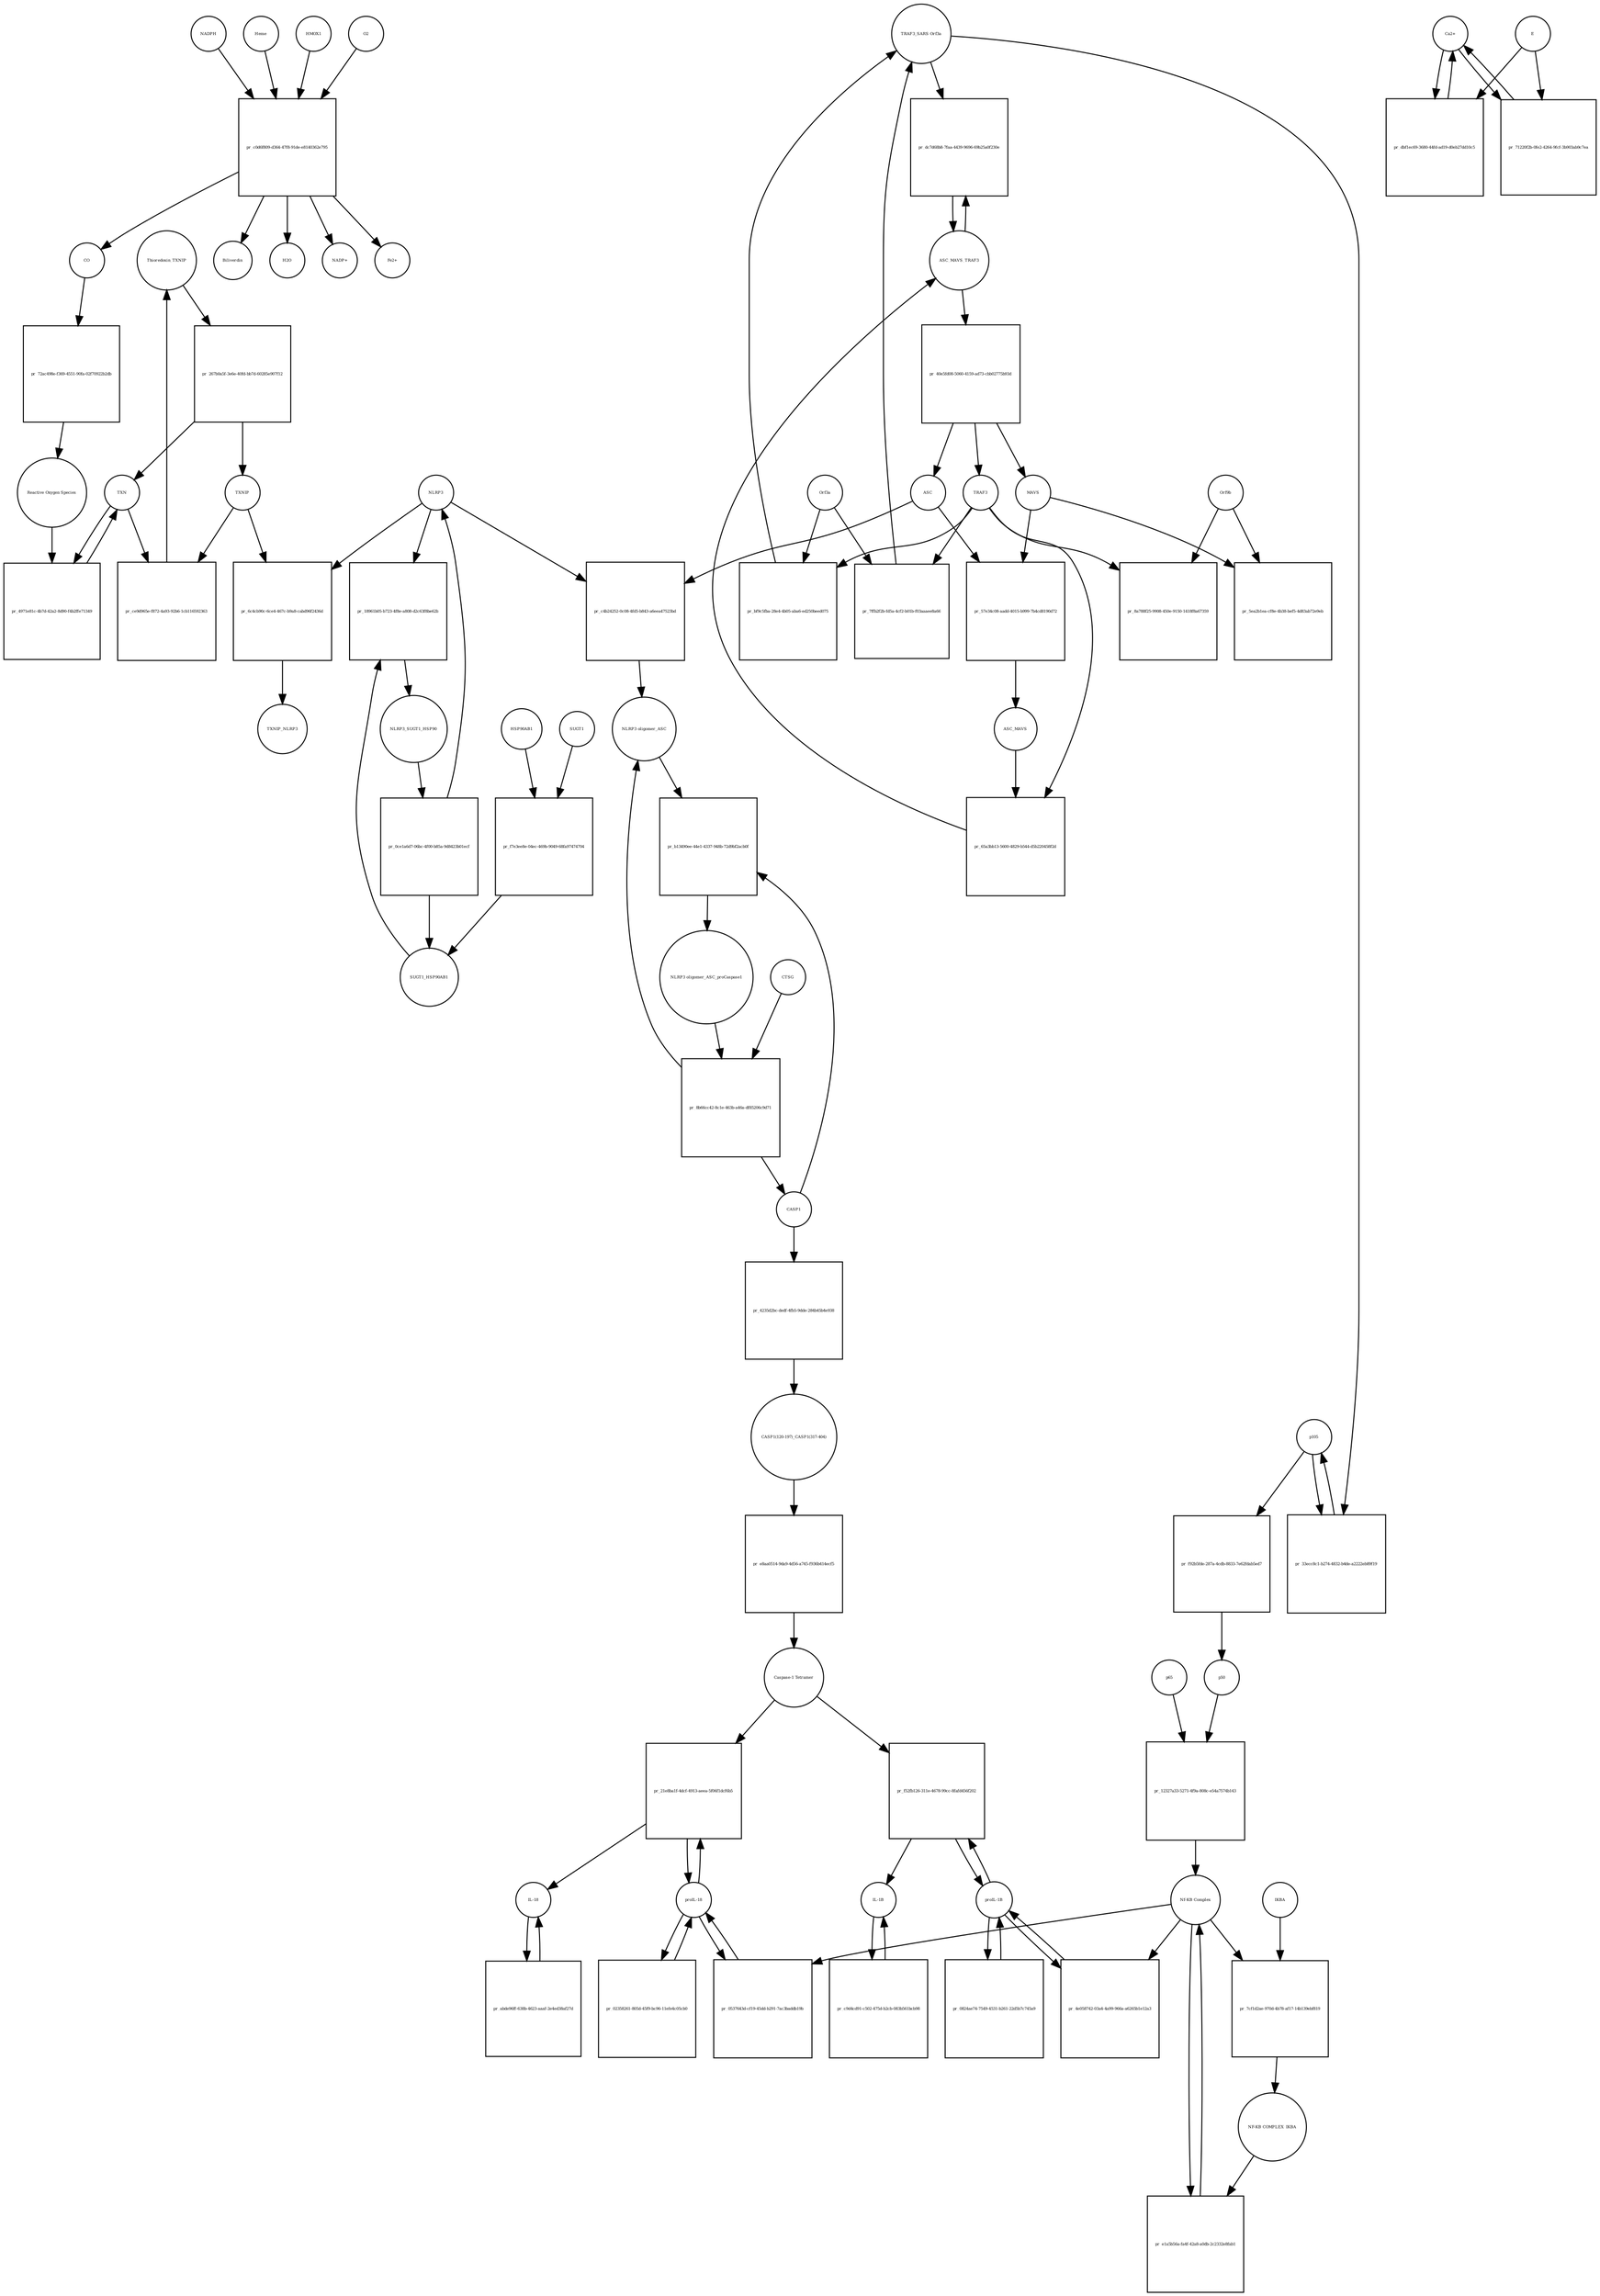 strict digraph  {
Thioredoxin_TXNIP [annotation="urn_miriam_uniprot_P10599|urn_miriam_uniprot_Q9H3M7", bipartite=0, cls=complex, fontsize=4, label=Thioredoxin_TXNIP, shape=circle];
"pr_267b0a5f-3e6e-40fd-bb7d-60285e907f12" [annotation="", bipartite=1, cls=process, fontsize=4, label="pr_267b0a5f-3e6e-40fd-bb7d-60285e907f12", shape=square];
TXNIP [annotation=urn_miriam_uniprot_Q9H3M7, bipartite=0, cls=macromolecule, fontsize=4, label=TXNIP, shape=circle];
TXN [annotation=urn_miriam_uniprot_P10599, bipartite=0, cls=macromolecule, fontsize=4, label=TXN, shape=circle];
"pr_4971e81c-4b7d-42a2-8d90-f4b2ffe71349" [annotation="", bipartite=1, cls=process, fontsize=4, label="pr_4971e81c-4b7d-42a2-8d90-f4b2ffe71349", shape=square];
"Reactive Oxygen Species" [annotation="urn_miriam_obo.chebi_CHEBI%3A26523", bipartite=0, cls="simple chemical", fontsize=4, label="Reactive Oxygen Species", shape=circle];
"pr_ce9d965e-f872-4a93-92b6-1cb116592363" [annotation="", bipartite=1, cls=process, fontsize=4, label="pr_ce9d965e-f872-4a93-92b6-1cb116592363", shape=square];
HSP90AB1 [annotation=urn_miriam_uniprot_P08238, bipartite=0, cls=macromolecule, fontsize=4, label=HSP90AB1, shape=circle];
"pr_f7e3ee8e-04ec-469b-9049-68fa97474704" [annotation="", bipartite=1, cls=process, fontsize=4, label="pr_f7e3ee8e-04ec-469b-9049-68fa97474704", shape=square];
SUGT1 [annotation=urn_miriam_uniprot_Q9Y2Z0, bipartite=0, cls=macromolecule, fontsize=4, label=SUGT1, shape=circle];
SUGT1_HSP90AB1 [annotation="urn_miriam_uniprot_P08238|urn_miriam_uniprot_Q9Y2Z0", bipartite=0, cls=complex, fontsize=4, label=SUGT1_HSP90AB1, shape=circle];
NLRP3 [annotation=urn_miriam_uniprot_Q96P20, bipartite=0, cls=macromolecule, fontsize=4, label=NLRP3, shape=circle];
"pr_6c4cb90c-6ce4-467c-b9a8-cabd96f2436d" [annotation="", bipartite=1, cls=process, fontsize=4, label="pr_6c4cb90c-6ce4-467c-b9a8-cabd96f2436d", shape=square];
TXNIP_NLRP3 [annotation="urn_miriam_uniprot_Q9H3M7|urn_miriam_uniprot_Q96P20", bipartite=0, cls=complex, fontsize=4, label=TXNIP_NLRP3, shape=circle];
"NLRP3 oligomer_ASC_proCaspase1" [annotation="urn_miriam_uniprot_P29466|urn_miriam_uniprot_Q9ULZ3|urn_miriam_uniprot_Q96P20", bipartite=0, cls=complex, fontsize=4, label="NLRP3 oligomer_ASC_proCaspase1", shape=circle];
"pr_8b66cc42-8c1e-463b-a46a-df85206c9d71" [annotation="", bipartite=1, cls=process, fontsize=4, label="pr_8b66cc42-8c1e-463b-a46a-df85206c9d71", shape=square];
CASP1 [annotation=urn_miriam_uniprot_P29466, bipartite=0, cls=macromolecule, fontsize=4, label=CASP1, shape=circle];
CTSG [annotation=urn_miriam_uniprot_P08311, bipartite=0, cls=macromolecule, fontsize=4, label=CTSG, shape=circle];
"NLRP3 oligomer_ASC" [annotation="urn_miriam_uniprot_Q9ULZ3|urn_miriam_uniprot_Q96P20", bipartite=0, cls=complex, fontsize=4, label="NLRP3 oligomer_ASC", shape=circle];
"pr_4235d2bc-dedf-4fb5-9dde-284b45b4e938" [annotation="", bipartite=1, cls=process, fontsize=4, label="pr_4235d2bc-dedf-4fb5-9dde-284b45b4e938", shape=square];
"CASP1(120-197)_CASP1(317-404)" [annotation=urn_miriam_uniprot_P29466, bipartite=0, cls=complex, fontsize=4, label="CASP1(120-197)_CASP1(317-404)", shape=circle];
"pr_e8aa0514-9da9-4d56-a745-f936b414ecf5" [annotation="", bipartite=1, cls=process, fontsize=4, label="pr_e8aa0514-9da9-4d56-a745-f936b414ecf5", shape=square];
"Caspase-1 Tetramer" [annotation=urn_miriam_uniprot_P29466, bipartite=0, cls="complex multimer", fontsize=4, label="Caspase-1 Tetramer", shape=circle];
"proIL-1B" [annotation=urn_miriam_uniprot_P01584, bipartite=0, cls=macromolecule, fontsize=4, label="proIL-1B", shape=circle];
"pr_f52fb126-311e-4678-99cc-8fafd456f202" [annotation="", bipartite=1, cls=process, fontsize=4, label="pr_f52fb126-311e-4678-99cc-8fafd456f202", shape=square];
"IL-1B" [annotation=urn_miriam_uniprot_P01584, bipartite=0, cls=macromolecule, fontsize=4, label="IL-1B", shape=circle];
"pr_c9d4cd91-c502-475d-b2cb-083b561bcb98" [annotation="", bipartite=1, cls="omitted process", fontsize=4, label="pr_c9d4cd91-c502-475d-b2cb-083b561bcb98", shape=square];
"proIL-18" [annotation=urn_miriam_uniprot_Q14116, bipartite=0, cls=macromolecule, fontsize=4, label="proIL-18", shape=circle];
"pr_21e8ba1f-4dcf-4913-aeea-5f06f1dcf6b5" [annotation="", bipartite=1, cls=process, fontsize=4, label="pr_21e8ba1f-4dcf-4913-aeea-5f06f1dcf6b5", shape=square];
"IL-18" [annotation=urn_miriam_uniprot_Q14116, bipartite=0, cls=macromolecule, fontsize=4, label="IL-18", shape=circle];
"pr_abde96ff-638b-4623-aaaf-2e4ed38af27d" [annotation="", bipartite=1, cls="omitted process", fontsize=4, label="pr_abde96ff-638b-4623-aaaf-2e4ed38af27d", shape=square];
"pr_b13490ee-44e1-4337-948b-72d9bf2acb0f" [annotation="", bipartite=1, cls=process, fontsize=4, label="pr_b13490ee-44e1-4337-948b-72d9bf2acb0f", shape=square];
"pr_4e058742-03a4-4a99-966a-a6265b1e12a3" [annotation="", bipartite=1, cls=process, fontsize=4, label="pr_4e058742-03a4-4a99-966a-a6265b1e12a3", shape=square];
"Nf-KB Complex" [annotation="urn_miriam_uniprot_P19838|urn_miriam_uniprot_Q00653", bipartite=0, cls=complex, fontsize=4, label="Nf-KB Complex", shape=circle];
"pr_0537643d-cf19-45dd-b291-7ac3baddb19b" [annotation="", bipartite=1, cls=process, fontsize=4, label="pr_0537643d-cf19-45dd-b291-7ac3baddb19b", shape=square];
p50 [annotation=urn_miriam_uniprot_P19838, bipartite=0, cls=macromolecule, fontsize=4, label=p50, shape=circle];
"pr_12327a33-5271-4f9a-808c-e54a7574b143" [annotation="", bipartite=1, cls=process, fontsize=4, label="pr_12327a33-5271-4f9a-808c-e54a7574b143", shape=square];
p65 [annotation=urn_miriam_uniprot_Q00653, bipartite=0, cls=macromolecule, fontsize=4, label=p65, shape=circle];
Orf3a [annotation="urn_miriam_uniprot_P59632|urn_miriam_taxonomy_694009", bipartite=0, cls=macromolecule, fontsize=4, label=Orf3a, shape=circle];
"pr_7ffb2f2b-fd5a-4cf2-b01b-f03aaaee8a66" [annotation="", bipartite=1, cls=process, fontsize=4, label="pr_7ffb2f2b-fd5a-4cf2-b01b-f03aaaee8a66", shape=square];
TRAF3 [annotation=urn_miriam_uniprot_Q13114, bipartite=0, cls=macromolecule, fontsize=4, label=TRAF3, shape=circle];
"TRAF3_SARS Orf3a" [annotation="urn_miriam_uniprot_P59632|urn_miriam_uniprot_Q13114|urn_miriam_taxonomy_694009", bipartite=0, cls=complex, fontsize=4, label="TRAF3_SARS Orf3a", shape=circle];
p105 [annotation=urn_miriam_uniprot_P19838, bipartite=0, cls=macromolecule, fontsize=4, label=p105, shape=circle];
"pr_f92b5fde-287a-4cdb-8833-7e62fdab5ed7" [annotation="", bipartite=1, cls="omitted process", fontsize=4, label="pr_f92b5fde-287a-4cdb-8833-7e62fdab5ed7", shape=square];
ASC [annotation=urn_miriam_uniprot_Q9ULZ3, bipartite=0, cls=macromolecule, fontsize=4, label=ASC, shape=circle];
"pr_c4b24252-0c08-4fd5-b843-a6eea47523bd" [annotation="", bipartite=1, cls=process, fontsize=4, label="pr_c4b24252-0c08-4fd5-b843-a6eea47523bd", shape=square];
IKBA [annotation="", bipartite=0, cls=macromolecule, fontsize=4, label=IKBA, shape=circle];
"pr_7cf1d2ae-970d-4b78-af17-14b139ebf819" [annotation="", bipartite=1, cls=process, fontsize=4, label="pr_7cf1d2ae-970d-4b78-af17-14b139ebf819", shape=square];
"NF-KB COMPLEX_IKBA" [annotation=urn_miriam_uniprot_P19838, bipartite=0, cls=complex, fontsize=4, label="NF-KB COMPLEX_IKBA", shape=circle];
"pr_e1a5b56a-fa4f-42a8-a0db-2c2332e8fab1" [annotation="", bipartite=1, cls=process, fontsize=4, label="pr_e1a5b56a-fa4f-42a8-a0db-2c2332e8fab1", shape=square];
NLRP3_SUGT1_HSP90 [annotation="urn_miriam_uniprot_P08238|urn_miriam_uniprot_Q96P20|urn_miriam_uniprot_Q9Y2Z0", bipartite=0, cls=complex, fontsize=4, label=NLRP3_SUGT1_HSP90, shape=circle];
"pr_0ce1a6d7-06bc-4f00-b85a-9d8423b01ecf" [annotation="", bipartite=1, cls="omitted process", fontsize=4, label="pr_0ce1a6d7-06bc-4f00-b85a-9d8423b01ecf", shape=square];
"pr_57e34c08-aadd-4015-b999-7b4cd8190d72" [annotation="", bipartite=1, cls=process, fontsize=4, label="pr_57e34c08-aadd-4015-b999-7b4cd8190d72", shape=square];
ASC_MAVS [annotation=urn_miriam_uniprot_Q9ULZ3, bipartite=0, cls=complex, fontsize=4, label=ASC_MAVS, shape=circle];
MAVS [annotation=urn_miriam_uniprot_Q7Z434, bipartite=0, cls=macromolecule, fontsize=4, label=MAVS, shape=circle];
"pr_65a3bb13-5600-4829-b544-d5b220458f2d" [annotation="", bipartite=1, cls=process, fontsize=4, label="pr_65a3bb13-5600-4829-b544-d5b220458f2d", shape=square];
ASC_MAVS_TRAF3 [annotation="urn_miriam_pubmed_25847972|urn_miriam_uniprot_Q9ULZ3|urn_miriam_uniprot_Q13114", bipartite=0, cls=complex, fontsize=4, label=ASC_MAVS_TRAF3, shape=circle];
"pr_40e5fd08-5060-4159-ad73-cbb02775b93d" [annotation="", bipartite=1, cls=process, fontsize=4, label="pr_40e5fd08-5060-4159-ad73-cbb02775b93d", shape=square];
"pr_dc7d68b8-7faa-4439-9696-69b25a0f230e" [annotation="", bipartite=1, cls="omitted process", fontsize=4, label="pr_dc7d68b8-7faa-4439-9696-69b25a0f230e", shape=square];
"pr_18961b05-b723-4f8e-a808-d2c63f8be62b" [annotation="", bipartite=1, cls=process, fontsize=4, label="pr_18961b05-b723-4f8e-a808-d2c63f8be62b", shape=square];
"pr_0824ae74-7549-4531-b261-22d5b7c745a9" [annotation="", bipartite=1, cls=process, fontsize=4, label="pr_0824ae74-7549-4531-b261-22d5b7c745a9", shape=square];
"pr_02358261-805d-45f9-bc96-11efe4c05cb0" [annotation="", bipartite=1, cls=process, fontsize=4, label="pr_02358261-805d-45f9-bc96-11efe4c05cb0", shape=square];
"Ca2+" [annotation="urn_miriam_obo.chebi_CHEBI%3A29108", bipartite=0, cls="simple chemical", fontsize=4, label="Ca2+", shape=circle];
"pr_dbf1ec69-3680-44fd-ad19-d0eb27dd10c5" [annotation="", bipartite=1, cls=process, fontsize=4, label="pr_dbf1ec69-3680-44fd-ad19-d0eb27dd10c5", shape=square];
E [annotation="urn_miriam_uniprot_P59637|urn_miriam_taxonomy_694009", bipartite=0, cls=macromolecule, fontsize=4, label=E, shape=circle];
"pr_71220f2b-0fe2-4264-9fcf-3b903ab9c7ea" [annotation="", bipartite=1, cls=process, fontsize=4, label="pr_71220f2b-0fe2-4264-9fcf-3b903ab9c7ea", shape=square];
"pr_bf9c5fba-28e4-4b05-aba6-ed250beed075" [annotation="", bipartite=1, cls=process, fontsize=4, label="pr_bf9c5fba-28e4-4b05-aba6-ed250beed075", shape=square];
"pr_33ecc8c1-b274-4832-b4de-a2222eb89f19" [annotation="", bipartite=1, cls="omitted process", fontsize=4, label="pr_33ecc8c1-b274-4832-b4de-a2222eb89f19", shape=square];
Heme [annotation="urn_miriam_obo.chebi_CHEBI%3A30413", bipartite=0, cls="simple chemical", fontsize=4, label=Heme, shape=circle];
"pr_c0d6f809-d364-47f8-91de-e8140362e795" [annotation="", bipartite=1, cls=process, fontsize=4, label="pr_c0d6f809-d364-47f8-91de-e8140362e795", shape=square];
Biliverdin [annotation="urn_miriam_obo.chebi_CHEBI%3A17033", bipartite=0, cls="simple chemical", fontsize=4, label=Biliverdin, shape=circle];
HMOX1 [annotation=urn_miriam_uniprot_P09601, bipartite=0, cls=macromolecule, fontsize=4, label=HMOX1, shape=circle];
O2 [annotation="urn_miriam_obo.chebi_CHEBI%3A15379", bipartite=0, cls="simple chemical", fontsize=4, label=O2, shape=circle];
NADPH [annotation="urn_miriam_obo.chebi_CHEBI%3A16474", bipartite=0, cls="simple chemical", fontsize=4, label=NADPH, shape=circle];
H2O [annotation="urn_miriam_obo.chebi_CHEBI%3A15377", bipartite=0, cls="simple chemical", fontsize=4, label=H2O, shape=circle];
"NADP+" [annotation="urn_miriam_obo.chebi_CHEBI%3A18009", bipartite=0, cls="simple chemical", fontsize=4, label="NADP+", shape=circle];
CO [annotation="urn_miriam_obo.chebi_CHEBI%3A17245", bipartite=0, cls="simple chemical", fontsize=4, label=CO, shape=circle];
"Fe2+" [annotation="urn_miriam_obo.chebi_CHEBI%3A29033", bipartite=0, cls="simple chemical", fontsize=4, label="Fe2+", shape=circle];
"pr_72ac498e-f369-4551-90fa-02f70922b2db" [annotation="", bipartite=1, cls=process, fontsize=4, label="pr_72ac498e-f369-4551-90fa-02f70922b2db", shape=square];
"pr_5ea2b1ea-cf8e-4b38-bef5-4d83ab72e9eb" [annotation="", bipartite=1, cls=process, fontsize=4, label="pr_5ea2b1ea-cf8e-4b38-bef5-4d83ab72e9eb", shape=square];
Orf9b [annotation="urn_miriam_taxonomy_694009|urn_miriam_uniprot_P59636", bipartite=0, cls=macromolecule, fontsize=4, label=Orf9b, shape=circle];
"pr_8a788f25-9908-450e-9150-1418f8a67359" [annotation="", bipartite=1, cls=process, fontsize=4, label="pr_8a788f25-9908-450e-9150-1418f8a67359", shape=square];
Thioredoxin_TXNIP -> "pr_267b0a5f-3e6e-40fd-bb7d-60285e907f12"  [annotation="", interaction_type=consumption];
"pr_267b0a5f-3e6e-40fd-bb7d-60285e907f12" -> TXNIP  [annotation="", interaction_type=production];
"pr_267b0a5f-3e6e-40fd-bb7d-60285e907f12" -> TXN  [annotation="", interaction_type=production];
TXNIP -> "pr_ce9d965e-f872-4a93-92b6-1cb116592363"  [annotation="", interaction_type=consumption];
TXNIP -> "pr_6c4cb90c-6ce4-467c-b9a8-cabd96f2436d"  [annotation="", interaction_type=consumption];
TXN -> "pr_4971e81c-4b7d-42a2-8d90-f4b2ffe71349"  [annotation="", interaction_type=consumption];
TXN -> "pr_ce9d965e-f872-4a93-92b6-1cb116592363"  [annotation="", interaction_type=consumption];
"pr_4971e81c-4b7d-42a2-8d90-f4b2ffe71349" -> TXN  [annotation="", interaction_type=production];
"Reactive Oxygen Species" -> "pr_4971e81c-4b7d-42a2-8d90-f4b2ffe71349"  [annotation="", interaction_type="necessary stimulation"];
"pr_ce9d965e-f872-4a93-92b6-1cb116592363" -> Thioredoxin_TXNIP  [annotation="", interaction_type=production];
HSP90AB1 -> "pr_f7e3ee8e-04ec-469b-9049-68fa97474704"  [annotation="", interaction_type=consumption];
"pr_f7e3ee8e-04ec-469b-9049-68fa97474704" -> SUGT1_HSP90AB1  [annotation="", interaction_type=production];
SUGT1 -> "pr_f7e3ee8e-04ec-469b-9049-68fa97474704"  [annotation="", interaction_type=consumption];
SUGT1_HSP90AB1 -> "pr_18961b05-b723-4f8e-a808-d2c63f8be62b"  [annotation="", interaction_type=consumption];
NLRP3 -> "pr_6c4cb90c-6ce4-467c-b9a8-cabd96f2436d"  [annotation="", interaction_type=consumption];
NLRP3 -> "pr_c4b24252-0c08-4fd5-b843-a6eea47523bd"  [annotation="", interaction_type=consumption];
NLRP3 -> "pr_18961b05-b723-4f8e-a808-d2c63f8be62b"  [annotation="", interaction_type=consumption];
"pr_6c4cb90c-6ce4-467c-b9a8-cabd96f2436d" -> TXNIP_NLRP3  [annotation="", interaction_type=production];
"NLRP3 oligomer_ASC_proCaspase1" -> "pr_8b66cc42-8c1e-463b-a46a-df85206c9d71"  [annotation="", interaction_type=consumption];
"pr_8b66cc42-8c1e-463b-a46a-df85206c9d71" -> CASP1  [annotation="", interaction_type=production];
"pr_8b66cc42-8c1e-463b-a46a-df85206c9d71" -> "NLRP3 oligomer_ASC"  [annotation="", interaction_type=production];
CASP1 -> "pr_4235d2bc-dedf-4fb5-9dde-284b45b4e938"  [annotation="", interaction_type=consumption];
CASP1 -> "pr_b13490ee-44e1-4337-948b-72d9bf2acb0f"  [annotation="", interaction_type=consumption];
CTSG -> "pr_8b66cc42-8c1e-463b-a46a-df85206c9d71"  [annotation="", interaction_type=catalysis];
"NLRP3 oligomer_ASC" -> "pr_b13490ee-44e1-4337-948b-72d9bf2acb0f"  [annotation="", interaction_type=consumption];
"pr_4235d2bc-dedf-4fb5-9dde-284b45b4e938" -> "CASP1(120-197)_CASP1(317-404)"  [annotation="", interaction_type=production];
"CASP1(120-197)_CASP1(317-404)" -> "pr_e8aa0514-9da9-4d56-a745-f936b414ecf5"  [annotation="", interaction_type=consumption];
"pr_e8aa0514-9da9-4d56-a745-f936b414ecf5" -> "Caspase-1 Tetramer"  [annotation="", interaction_type=production];
"Caspase-1 Tetramer" -> "pr_f52fb126-311e-4678-99cc-8fafd456f202"  [annotation="", interaction_type=catalysis];
"Caspase-1 Tetramer" -> "pr_21e8ba1f-4dcf-4913-aeea-5f06f1dcf6b5"  [annotation="", interaction_type=catalysis];
"proIL-1B" -> "pr_f52fb126-311e-4678-99cc-8fafd456f202"  [annotation="", interaction_type=consumption];
"proIL-1B" -> "pr_4e058742-03a4-4a99-966a-a6265b1e12a3"  [annotation="", interaction_type=consumption];
"proIL-1B" -> "pr_0824ae74-7549-4531-b261-22d5b7c745a9"  [annotation="", interaction_type=consumption];
"pr_f52fb126-311e-4678-99cc-8fafd456f202" -> "IL-1B"  [annotation="", interaction_type=production];
"pr_f52fb126-311e-4678-99cc-8fafd456f202" -> "proIL-1B"  [annotation="", interaction_type=production];
"IL-1B" -> "pr_c9d4cd91-c502-475d-b2cb-083b561bcb98"  [annotation="", interaction_type=consumption];
"pr_c9d4cd91-c502-475d-b2cb-083b561bcb98" -> "IL-1B"  [annotation="", interaction_type=production];
"proIL-18" -> "pr_21e8ba1f-4dcf-4913-aeea-5f06f1dcf6b5"  [annotation="", interaction_type=consumption];
"proIL-18" -> "pr_0537643d-cf19-45dd-b291-7ac3baddb19b"  [annotation="", interaction_type=consumption];
"proIL-18" -> "pr_02358261-805d-45f9-bc96-11efe4c05cb0"  [annotation="", interaction_type=consumption];
"pr_21e8ba1f-4dcf-4913-aeea-5f06f1dcf6b5" -> "IL-18"  [annotation="", interaction_type=production];
"pr_21e8ba1f-4dcf-4913-aeea-5f06f1dcf6b5" -> "proIL-18"  [annotation="", interaction_type=production];
"IL-18" -> "pr_abde96ff-638b-4623-aaaf-2e4ed38af27d"  [annotation="", interaction_type=consumption];
"pr_abde96ff-638b-4623-aaaf-2e4ed38af27d" -> "IL-18"  [annotation="", interaction_type=production];
"pr_b13490ee-44e1-4337-948b-72d9bf2acb0f" -> "NLRP3 oligomer_ASC_proCaspase1"  [annotation="", interaction_type=production];
"pr_4e058742-03a4-4a99-966a-a6265b1e12a3" -> "proIL-1B"  [annotation="", interaction_type=production];
"Nf-KB Complex" -> "pr_4e058742-03a4-4a99-966a-a6265b1e12a3"  [annotation=urn_miriam_pubmed_31034780, interaction_type=catalysis];
"Nf-KB Complex" -> "pr_0537643d-cf19-45dd-b291-7ac3baddb19b"  [annotation=urn_miriam_pubmed_31034780, interaction_type=catalysis];
"Nf-KB Complex" -> "pr_7cf1d2ae-970d-4b78-af17-14b139ebf819"  [annotation="", interaction_type=consumption];
"Nf-KB Complex" -> "pr_e1a5b56a-fa4f-42a8-a0db-2c2332e8fab1"  [annotation="", interaction_type=consumption];
"pr_0537643d-cf19-45dd-b291-7ac3baddb19b" -> "proIL-18"  [annotation="", interaction_type=production];
p50 -> "pr_12327a33-5271-4f9a-808c-e54a7574b143"  [annotation="", interaction_type=consumption];
"pr_12327a33-5271-4f9a-808c-e54a7574b143" -> "Nf-KB Complex"  [annotation="", interaction_type=production];
p65 -> "pr_12327a33-5271-4f9a-808c-e54a7574b143"  [annotation="", interaction_type=consumption];
Orf3a -> "pr_7ffb2f2b-fd5a-4cf2-b01b-f03aaaee8a66"  [annotation="", interaction_type=consumption];
Orf3a -> "pr_bf9c5fba-28e4-4b05-aba6-ed250beed075"  [annotation="", interaction_type=consumption];
"pr_7ffb2f2b-fd5a-4cf2-b01b-f03aaaee8a66" -> "TRAF3_SARS Orf3a"  [annotation="", interaction_type=production];
TRAF3 -> "pr_7ffb2f2b-fd5a-4cf2-b01b-f03aaaee8a66"  [annotation="", interaction_type=consumption];
TRAF3 -> "pr_65a3bb13-5600-4829-b544-d5b220458f2d"  [annotation="", interaction_type=consumption];
TRAF3 -> "pr_bf9c5fba-28e4-4b05-aba6-ed250beed075"  [annotation="", interaction_type=consumption];
TRAF3 -> "pr_8a788f25-9908-450e-9150-1418f8a67359"  [annotation="", interaction_type=consumption];
"TRAF3_SARS Orf3a" -> "pr_dc7d68b8-7faa-4439-9696-69b25a0f230e"  [annotation="urn_miriam_pubmed_25847972|urn_miriam_pubmed_31034780|urn_miriam_taxonomy_9606", interaction_type=catalysis];
"TRAF3_SARS Orf3a" -> "pr_33ecc8c1-b274-4832-b4de-a2222eb89f19"  [annotation="urn_miriam_pubmed_31034780|urn_miriam_taxonomy_9606", interaction_type=catalysis];
p105 -> "pr_f92b5fde-287a-4cdb-8833-7e62fdab5ed7"  [annotation="", interaction_type=consumption];
p105 -> "pr_33ecc8c1-b274-4832-b4de-a2222eb89f19"  [annotation="", interaction_type=consumption];
"pr_f92b5fde-287a-4cdb-8833-7e62fdab5ed7" -> p50  [annotation="", interaction_type=production];
ASC -> "pr_c4b24252-0c08-4fd5-b843-a6eea47523bd"  [annotation="", interaction_type=consumption];
ASC -> "pr_57e34c08-aadd-4015-b999-7b4cd8190d72"  [annotation="", interaction_type=consumption];
"pr_c4b24252-0c08-4fd5-b843-a6eea47523bd" -> "NLRP3 oligomer_ASC"  [annotation="", interaction_type=production];
IKBA -> "pr_7cf1d2ae-970d-4b78-af17-14b139ebf819"  [annotation="", interaction_type=consumption];
"pr_7cf1d2ae-970d-4b78-af17-14b139ebf819" -> "NF-KB COMPLEX_IKBA"  [annotation="", interaction_type=production];
"NF-KB COMPLEX_IKBA" -> "pr_e1a5b56a-fa4f-42a8-a0db-2c2332e8fab1"  [annotation="", interaction_type=inhibition];
"pr_e1a5b56a-fa4f-42a8-a0db-2c2332e8fab1" -> "Nf-KB Complex"  [annotation="", interaction_type=production];
NLRP3_SUGT1_HSP90 -> "pr_0ce1a6d7-06bc-4f00-b85a-9d8423b01ecf"  [annotation="", interaction_type=consumption];
"pr_0ce1a6d7-06bc-4f00-b85a-9d8423b01ecf" -> NLRP3  [annotation="", interaction_type=production];
"pr_0ce1a6d7-06bc-4f00-b85a-9d8423b01ecf" -> SUGT1_HSP90AB1  [annotation="", interaction_type=production];
"pr_57e34c08-aadd-4015-b999-7b4cd8190d72" -> ASC_MAVS  [annotation="", interaction_type=production];
ASC_MAVS -> "pr_65a3bb13-5600-4829-b544-d5b220458f2d"  [annotation="", interaction_type=consumption];
MAVS -> "pr_57e34c08-aadd-4015-b999-7b4cd8190d72"  [annotation="", interaction_type=consumption];
MAVS -> "pr_5ea2b1ea-cf8e-4b38-bef5-4d83ab72e9eb"  [annotation="", interaction_type=consumption];
"pr_65a3bb13-5600-4829-b544-d5b220458f2d" -> ASC_MAVS_TRAF3  [annotation="", interaction_type=production];
ASC_MAVS_TRAF3 -> "pr_40e5fd08-5060-4159-ad73-cbb02775b93d"  [annotation="", interaction_type=consumption];
ASC_MAVS_TRAF3 -> "pr_dc7d68b8-7faa-4439-9696-69b25a0f230e"  [annotation="", interaction_type=consumption];
"pr_40e5fd08-5060-4159-ad73-cbb02775b93d" -> ASC  [annotation="", interaction_type=production];
"pr_40e5fd08-5060-4159-ad73-cbb02775b93d" -> TRAF3  [annotation="", interaction_type=production];
"pr_40e5fd08-5060-4159-ad73-cbb02775b93d" -> MAVS  [annotation="", interaction_type=production];
"pr_dc7d68b8-7faa-4439-9696-69b25a0f230e" -> ASC_MAVS_TRAF3  [annotation="", interaction_type=production];
"pr_18961b05-b723-4f8e-a808-d2c63f8be62b" -> NLRP3_SUGT1_HSP90  [annotation="", interaction_type=production];
"pr_0824ae74-7549-4531-b261-22d5b7c745a9" -> "proIL-1B"  [annotation="", interaction_type=production];
"pr_02358261-805d-45f9-bc96-11efe4c05cb0" -> "proIL-18"  [annotation="", interaction_type=production];
"Ca2+" -> "pr_dbf1ec69-3680-44fd-ad19-d0eb27dd10c5"  [annotation="", interaction_type=consumption];
"Ca2+" -> "pr_71220f2b-0fe2-4264-9fcf-3b903ab9c7ea"  [annotation="", interaction_type=consumption];
"pr_dbf1ec69-3680-44fd-ad19-d0eb27dd10c5" -> "Ca2+"  [annotation="", interaction_type=production];
E -> "pr_dbf1ec69-3680-44fd-ad19-d0eb27dd10c5"  [annotation="urn_miriam_pubmed_26331680|urn_miriam_doi_10.1016%2Fj.bbrc.2020.05.206|urn_miriam_taxonomy_392815", interaction_type=catalysis];
E -> "pr_71220f2b-0fe2-4264-9fcf-3b903ab9c7ea"  [annotation="urn_miriam_pubmed_26331680|urn_miriam_doi_10.1016%2Fj.bbrc.2020.05.206|urn_miriam_taxonomy_392815", interaction_type=catalysis];
"pr_71220f2b-0fe2-4264-9fcf-3b903ab9c7ea" -> "Ca2+"  [annotation="", interaction_type=production];
"pr_bf9c5fba-28e4-4b05-aba6-ed250beed075" -> "TRAF3_SARS Orf3a"  [annotation="", interaction_type=production];
"pr_33ecc8c1-b274-4832-b4de-a2222eb89f19" -> p105  [annotation="", interaction_type=production];
Heme -> "pr_c0d6f809-d364-47f8-91de-e8140362e795"  [annotation="", interaction_type=consumption];
"pr_c0d6f809-d364-47f8-91de-e8140362e795" -> Biliverdin  [annotation="", interaction_type=production];
"pr_c0d6f809-d364-47f8-91de-e8140362e795" -> H2O  [annotation="", interaction_type=production];
"pr_c0d6f809-d364-47f8-91de-e8140362e795" -> "NADP+"  [annotation="", interaction_type=production];
"pr_c0d6f809-d364-47f8-91de-e8140362e795" -> CO  [annotation="", interaction_type=production];
"pr_c0d6f809-d364-47f8-91de-e8140362e795" -> "Fe2+"  [annotation="", interaction_type=production];
HMOX1 -> "pr_c0d6f809-d364-47f8-91de-e8140362e795"  [annotation="", interaction_type=catalysis];
O2 -> "pr_c0d6f809-d364-47f8-91de-e8140362e795"  [annotation="", interaction_type=consumption];
NADPH -> "pr_c0d6f809-d364-47f8-91de-e8140362e795"  [annotation="", interaction_type=consumption];
CO -> "pr_72ac498e-f369-4551-90fa-02f70922b2db"  [annotation="urn_miriam_pubmed_28356568|urn_miriam_pubmed_25770182", interaction_type=inhibition];
"pr_72ac498e-f369-4551-90fa-02f70922b2db" -> "Reactive Oxygen Species"  [annotation="", interaction_type=production];
Orf9b -> "pr_5ea2b1ea-cf8e-4b38-bef5-4d83ab72e9eb"  [annotation="urn_miriam_doi_10.4049%2Fjimmunol.1303196", interaction_type=catalysis];
Orf9b -> "pr_8a788f25-9908-450e-9150-1418f8a67359"  [annotation="urn_miriam_doi_10.4049%2Fjimmunol.1303196", interaction_type=catalysis];
}
